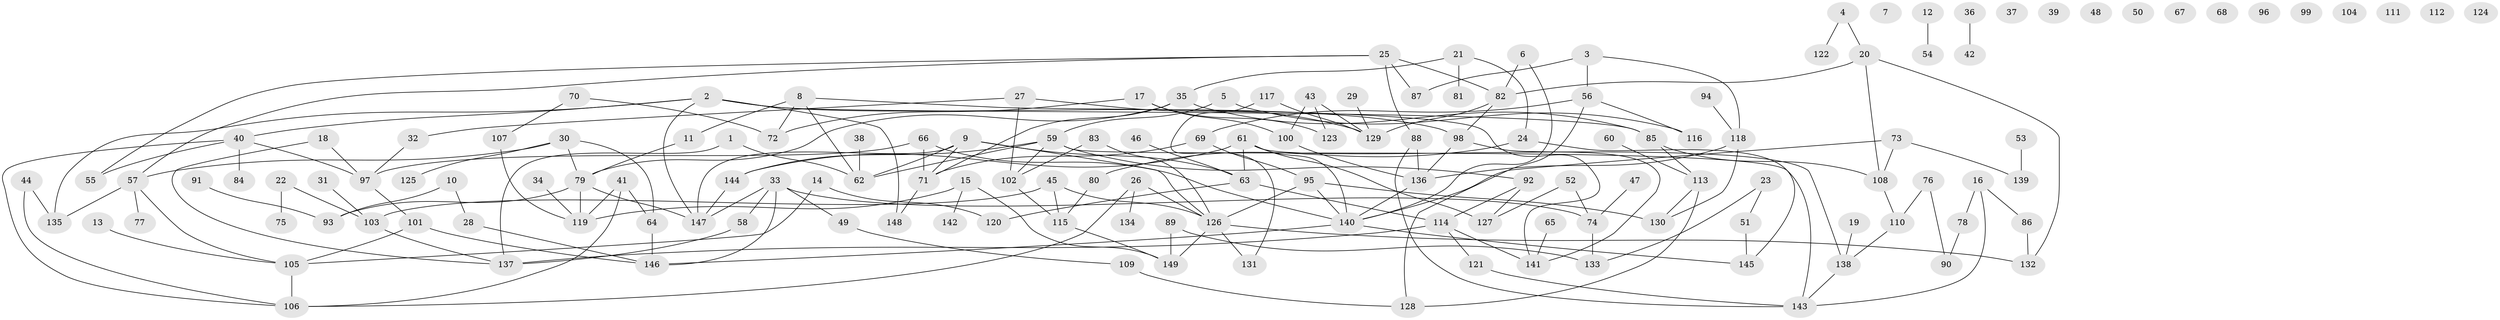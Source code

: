 // coarse degree distribution, {0: 0.22033898305084745, 1: 0.2542372881355932, 2: 0.13559322033898305, 3: 0.06779661016949153, 4: 0.11864406779661017, 5: 0.1016949152542373, 8: 0.03389830508474576, 12: 0.01694915254237288, 7: 0.03389830508474576, 13: 0.01694915254237288}
// Generated by graph-tools (version 1.1) at 2025/43/03/04/25 21:43:43]
// undirected, 149 vertices, 200 edges
graph export_dot {
graph [start="1"]
  node [color=gray90,style=filled];
  1;
  2;
  3;
  4;
  5;
  6;
  7;
  8;
  9;
  10;
  11;
  12;
  13;
  14;
  15;
  16;
  17;
  18;
  19;
  20;
  21;
  22;
  23;
  24;
  25;
  26;
  27;
  28;
  29;
  30;
  31;
  32;
  33;
  34;
  35;
  36;
  37;
  38;
  39;
  40;
  41;
  42;
  43;
  44;
  45;
  46;
  47;
  48;
  49;
  50;
  51;
  52;
  53;
  54;
  55;
  56;
  57;
  58;
  59;
  60;
  61;
  62;
  63;
  64;
  65;
  66;
  67;
  68;
  69;
  70;
  71;
  72;
  73;
  74;
  75;
  76;
  77;
  78;
  79;
  80;
  81;
  82;
  83;
  84;
  85;
  86;
  87;
  88;
  89;
  90;
  91;
  92;
  93;
  94;
  95;
  96;
  97;
  98;
  99;
  100;
  101;
  102;
  103;
  104;
  105;
  106;
  107;
  108;
  109;
  110;
  111;
  112;
  113;
  114;
  115;
  116;
  117;
  118;
  119;
  120;
  121;
  122;
  123;
  124;
  125;
  126;
  127;
  128;
  129;
  130;
  131;
  132;
  133;
  134;
  135;
  136;
  137;
  138;
  139;
  140;
  141;
  142;
  143;
  144;
  145;
  146;
  147;
  148;
  149;
  1 -- 62;
  1 -- 137;
  2 -- 40;
  2 -- 85;
  2 -- 98;
  2 -- 135;
  2 -- 147;
  2 -- 148;
  3 -- 56;
  3 -- 87;
  3 -- 118;
  4 -- 20;
  4 -- 122;
  5 -- 59;
  5 -- 116;
  6 -- 82;
  6 -- 140;
  8 -- 11;
  8 -- 62;
  8 -- 72;
  8 -- 141;
  9 -- 62;
  9 -- 63;
  9 -- 71;
  9 -- 126;
  9 -- 147;
  10 -- 28;
  10 -- 93;
  11 -- 79;
  12 -- 54;
  13 -- 105;
  14 -- 105;
  14 -- 120;
  15 -- 119;
  15 -- 142;
  15 -- 149;
  16 -- 78;
  16 -- 86;
  16 -- 143;
  17 -- 72;
  17 -- 100;
  17 -- 123;
  18 -- 97;
  18 -- 137;
  19 -- 138;
  20 -- 82;
  20 -- 108;
  20 -- 132;
  21 -- 24;
  21 -- 35;
  21 -- 81;
  22 -- 75;
  22 -- 103;
  23 -- 51;
  23 -- 133;
  24 -- 80;
  24 -- 145;
  25 -- 55;
  25 -- 57;
  25 -- 82;
  25 -- 87;
  25 -- 88;
  26 -- 106;
  26 -- 126;
  26 -- 134;
  27 -- 32;
  27 -- 102;
  27 -- 129;
  28 -- 146;
  29 -- 129;
  30 -- 57;
  30 -- 64;
  30 -- 79;
  30 -- 125;
  31 -- 103;
  32 -- 97;
  33 -- 49;
  33 -- 58;
  33 -- 74;
  33 -- 146;
  33 -- 147;
  34 -- 119;
  35 -- 71;
  35 -- 79;
  35 -- 85;
  36 -- 42;
  38 -- 62;
  40 -- 55;
  40 -- 84;
  40 -- 97;
  40 -- 106;
  41 -- 64;
  41 -- 106;
  41 -- 119;
  43 -- 100;
  43 -- 123;
  43 -- 129;
  44 -- 106;
  44 -- 135;
  45 -- 103;
  45 -- 115;
  45 -- 126;
  46 -- 63;
  47 -- 74;
  49 -- 109;
  51 -- 145;
  52 -- 74;
  52 -- 127;
  53 -- 139;
  56 -- 69;
  56 -- 116;
  56 -- 128;
  57 -- 77;
  57 -- 105;
  57 -- 135;
  58 -- 137;
  59 -- 62;
  59 -- 92;
  59 -- 102;
  59 -- 143;
  59 -- 144;
  60 -- 113;
  61 -- 63;
  61 -- 127;
  61 -- 138;
  61 -- 140;
  61 -- 144;
  63 -- 114;
  63 -- 120;
  64 -- 146;
  65 -- 141;
  66 -- 71;
  66 -- 97;
  66 -- 140;
  69 -- 71;
  69 -- 95;
  70 -- 72;
  70 -- 107;
  71 -- 148;
  73 -- 108;
  73 -- 139;
  73 -- 140;
  74 -- 133;
  76 -- 90;
  76 -- 110;
  78 -- 90;
  79 -- 93;
  79 -- 119;
  79 -- 147;
  80 -- 115;
  82 -- 98;
  82 -- 129;
  83 -- 102;
  83 -- 126;
  85 -- 108;
  85 -- 113;
  86 -- 132;
  88 -- 136;
  88 -- 143;
  89 -- 133;
  89 -- 149;
  91 -- 93;
  92 -- 114;
  92 -- 127;
  94 -- 118;
  95 -- 126;
  95 -- 130;
  95 -- 140;
  97 -- 101;
  98 -- 136;
  98 -- 141;
  100 -- 136;
  101 -- 105;
  101 -- 146;
  102 -- 115;
  103 -- 137;
  105 -- 106;
  107 -- 119;
  108 -- 110;
  109 -- 128;
  110 -- 138;
  113 -- 128;
  113 -- 130;
  114 -- 121;
  114 -- 137;
  114 -- 141;
  115 -- 149;
  117 -- 129;
  117 -- 131;
  118 -- 130;
  118 -- 136;
  121 -- 143;
  126 -- 131;
  126 -- 132;
  126 -- 149;
  136 -- 140;
  138 -- 143;
  140 -- 145;
  140 -- 146;
  144 -- 147;
}
